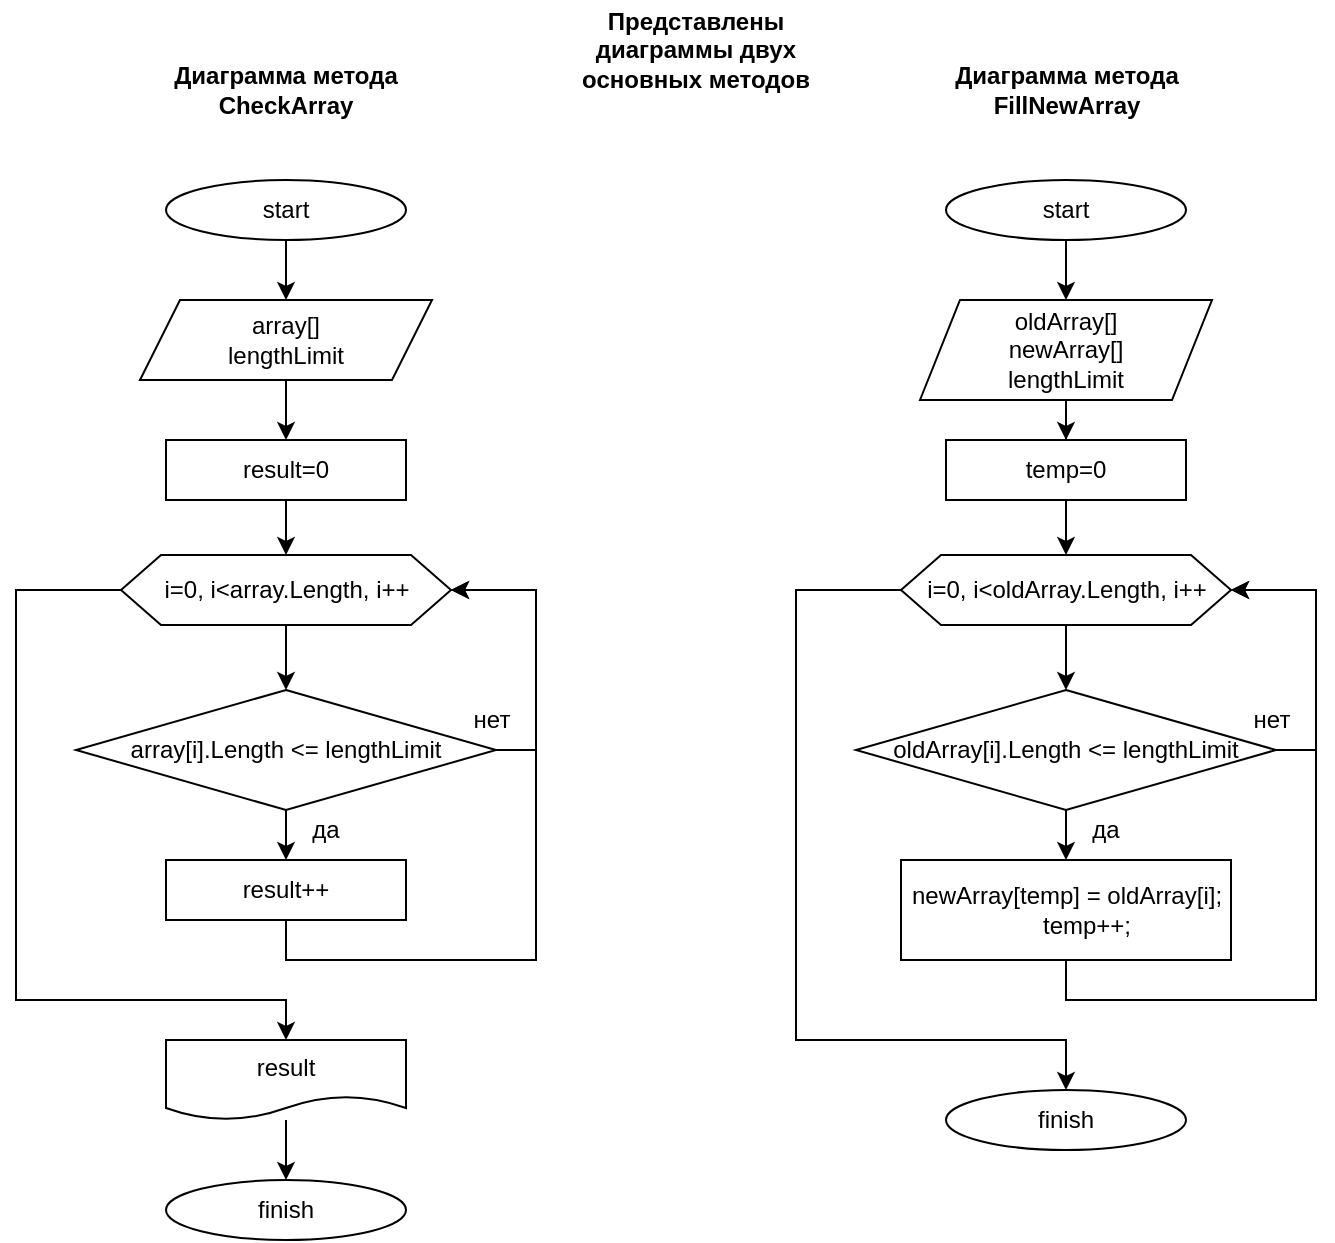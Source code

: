 <mxfile version="21.0.6" type="device"><diagram name="Страница 1" id="M6_9LtNb0X-HC2t6a_3p"><mxGraphModel dx="1050" dy="549" grid="1" gridSize="10" guides="1" tooltips="1" connect="1" arrows="1" fold="1" page="1" pageScale="1" pageWidth="827" pageHeight="1169" math="0" shadow="0"><root><mxCell id="0"/><mxCell id="1" parent="0"/><mxCell id="V_os9nvve_e_BanF_mwp-2" value="&lt;b&gt;Диаграмма метода CheckArray&lt;/b&gt;" style="text;html=1;strokeColor=none;fillColor=none;align=center;verticalAlign=middle;whiteSpace=wrap;rounded=0;" parent="1" vertex="1"><mxGeometry x="135" y="40" width="120" height="30" as="geometry"/></mxCell><mxCell id="asT50CW_k9FRatbkYKm5-34" style="edgeStyle=orthogonalEdgeStyle;rounded=0;orthogonalLoop=1;jettySize=auto;html=1;entryX=0.5;entryY=0;entryDx=0;entryDy=0;" edge="1" parent="1" source="V_os9nvve_e_BanF_mwp-8" target="asT50CW_k9FRatbkYKm5-33"><mxGeometry relative="1" as="geometry"/></mxCell><mxCell id="V_os9nvve_e_BanF_mwp-8" value="start" style="ellipse;whiteSpace=wrap;html=1;" parent="1" vertex="1"><mxGeometry x="135" y="100" width="120" height="30" as="geometry"/></mxCell><mxCell id="asT50CW_k9FRatbkYKm5-62" style="edgeStyle=orthogonalEdgeStyle;rounded=0;orthogonalLoop=1;jettySize=auto;html=1;entryX=0.5;entryY=0;entryDx=0;entryDy=0;" edge="1" parent="1" source="asT50CW_k9FRatbkYKm5-33" target="asT50CW_k9FRatbkYKm5-61"><mxGeometry relative="1" as="geometry"/></mxCell><mxCell id="asT50CW_k9FRatbkYKm5-33" value="array[]&lt;br&gt;lengthLimit" style="shape=parallelogram;perimeter=parallelogramPerimeter;whiteSpace=wrap;html=1;fixedSize=1;" vertex="1" parent="1"><mxGeometry x="122" y="160" width="146" height="40" as="geometry"/></mxCell><mxCell id="asT50CW_k9FRatbkYKm5-54" style="edgeStyle=orthogonalEdgeStyle;rounded=0;orthogonalLoop=1;jettySize=auto;html=1;entryX=0.5;entryY=0;entryDx=0;entryDy=0;" edge="1" parent="1" source="asT50CW_k9FRatbkYKm5-52" target="asT50CW_k9FRatbkYKm5-53"><mxGeometry relative="1" as="geometry"/></mxCell><mxCell id="asT50CW_k9FRatbkYKm5-88" style="edgeStyle=orthogonalEdgeStyle;rounded=0;orthogonalLoop=1;jettySize=auto;html=1;entryX=0.5;entryY=0;entryDx=0;entryDy=0;" edge="1" parent="1" source="asT50CW_k9FRatbkYKm5-52" target="asT50CW_k9FRatbkYKm5-64"><mxGeometry relative="1" as="geometry"><Array as="points"><mxPoint x="60" y="305"/><mxPoint x="60" y="510"/><mxPoint x="195" y="510"/></Array></mxGeometry></mxCell><mxCell id="asT50CW_k9FRatbkYKm5-52" value="i=0, i&amp;lt;array.Length, i++" style="shape=hexagon;perimeter=hexagonPerimeter2;whiteSpace=wrap;html=1;fixedSize=1;" vertex="1" parent="1"><mxGeometry x="112.5" y="287.5" width="165" height="35" as="geometry"/></mxCell><mxCell id="asT50CW_k9FRatbkYKm5-56" style="edgeStyle=orthogonalEdgeStyle;rounded=0;orthogonalLoop=1;jettySize=auto;html=1;entryX=0.5;entryY=0;entryDx=0;entryDy=0;" edge="1" parent="1" source="asT50CW_k9FRatbkYKm5-53" target="asT50CW_k9FRatbkYKm5-55"><mxGeometry relative="1" as="geometry"/></mxCell><mxCell id="asT50CW_k9FRatbkYKm5-57" style="edgeStyle=orthogonalEdgeStyle;rounded=0;orthogonalLoop=1;jettySize=auto;html=1;entryX=1;entryY=0.5;entryDx=0;entryDy=0;" edge="1" parent="1" source="asT50CW_k9FRatbkYKm5-53" target="asT50CW_k9FRatbkYKm5-52"><mxGeometry relative="1" as="geometry"><Array as="points"><mxPoint x="320" y="385"/><mxPoint x="320" y="305"/></Array></mxGeometry></mxCell><mxCell id="asT50CW_k9FRatbkYKm5-53" value="array[i].Length &amp;lt;= lengthLimit" style="rhombus;whiteSpace=wrap;html=1;" vertex="1" parent="1"><mxGeometry x="90" y="355" width="210" height="60" as="geometry"/></mxCell><mxCell id="asT50CW_k9FRatbkYKm5-60" style="edgeStyle=orthogonalEdgeStyle;rounded=0;orthogonalLoop=1;jettySize=auto;html=1;exitX=0.5;exitY=1;exitDx=0;exitDy=0;entryX=1;entryY=0.5;entryDx=0;entryDy=0;" edge="1" parent="1" source="asT50CW_k9FRatbkYKm5-55" target="asT50CW_k9FRatbkYKm5-52"><mxGeometry relative="1" as="geometry"><mxPoint x="322" y="410" as="targetPoint"/><Array as="points"><mxPoint x="195" y="490"/><mxPoint x="320" y="490"/><mxPoint x="320" y="305"/></Array></mxGeometry></mxCell><mxCell id="asT50CW_k9FRatbkYKm5-55" value="result++" style="rounded=0;whiteSpace=wrap;html=1;" vertex="1" parent="1"><mxGeometry x="135" y="440" width="120" height="30" as="geometry"/></mxCell><mxCell id="asT50CW_k9FRatbkYKm5-58" value="да" style="text;html=1;strokeColor=none;fillColor=none;align=center;verticalAlign=middle;whiteSpace=wrap;rounded=0;" vertex="1" parent="1"><mxGeometry x="185" y="410" width="60" height="30" as="geometry"/></mxCell><mxCell id="asT50CW_k9FRatbkYKm5-59" value="нет" style="text;html=1;strokeColor=none;fillColor=none;align=center;verticalAlign=middle;whiteSpace=wrap;rounded=0;" vertex="1" parent="1"><mxGeometry x="268" y="355" width="60" height="30" as="geometry"/></mxCell><mxCell id="asT50CW_k9FRatbkYKm5-63" style="edgeStyle=orthogonalEdgeStyle;rounded=0;orthogonalLoop=1;jettySize=auto;html=1;entryX=0.5;entryY=0;entryDx=0;entryDy=0;" edge="1" parent="1" source="asT50CW_k9FRatbkYKm5-61" target="asT50CW_k9FRatbkYKm5-52"><mxGeometry relative="1" as="geometry"/></mxCell><mxCell id="asT50CW_k9FRatbkYKm5-61" value="result=0" style="rounded=0;whiteSpace=wrap;html=1;" vertex="1" parent="1"><mxGeometry x="135" y="230" width="120" height="30" as="geometry"/></mxCell><mxCell id="asT50CW_k9FRatbkYKm5-67" style="edgeStyle=orthogonalEdgeStyle;rounded=0;orthogonalLoop=1;jettySize=auto;html=1;entryX=0.5;entryY=0;entryDx=0;entryDy=0;" edge="1" parent="1" source="asT50CW_k9FRatbkYKm5-64" target="asT50CW_k9FRatbkYKm5-66"><mxGeometry relative="1" as="geometry"/></mxCell><mxCell id="asT50CW_k9FRatbkYKm5-64" value="result" style="shape=document;whiteSpace=wrap;html=1;boundedLbl=1;" vertex="1" parent="1"><mxGeometry x="135" y="530" width="120" height="40" as="geometry"/></mxCell><mxCell id="asT50CW_k9FRatbkYKm5-66" value="finish" style="ellipse;whiteSpace=wrap;html=1;" vertex="1" parent="1"><mxGeometry x="135" y="600" width="120" height="30" as="geometry"/></mxCell><mxCell id="asT50CW_k9FRatbkYKm5-68" value="&lt;b&gt;Диаграмма метода&lt;br&gt;FillNewArray&lt;/b&gt;" style="text;html=1;strokeColor=none;fillColor=none;align=center;verticalAlign=middle;whiteSpace=wrap;rounded=0;" vertex="1" parent="1"><mxGeometry x="487.5" y="40" width="195" height="30" as="geometry"/></mxCell><mxCell id="asT50CW_k9FRatbkYKm5-69" style="edgeStyle=orthogonalEdgeStyle;rounded=0;orthogonalLoop=1;jettySize=auto;html=1;entryX=0.5;entryY=0;entryDx=0;entryDy=0;" edge="1" parent="1" source="asT50CW_k9FRatbkYKm5-70" target="asT50CW_k9FRatbkYKm5-72"><mxGeometry relative="1" as="geometry"/></mxCell><mxCell id="asT50CW_k9FRatbkYKm5-70" value="start" style="ellipse;whiteSpace=wrap;html=1;" vertex="1" parent="1"><mxGeometry x="525" y="100" width="120" height="30" as="geometry"/></mxCell><mxCell id="asT50CW_k9FRatbkYKm5-71" style="edgeStyle=orthogonalEdgeStyle;rounded=0;orthogonalLoop=1;jettySize=auto;html=1;entryX=0.5;entryY=0;entryDx=0;entryDy=0;" edge="1" parent="1" source="asT50CW_k9FRatbkYKm5-72" target="asT50CW_k9FRatbkYKm5-84"><mxGeometry relative="1" as="geometry"/></mxCell><mxCell id="asT50CW_k9FRatbkYKm5-72" value="oldArray[]&lt;br&gt;newArray[]&lt;br&gt;lengthLimit" style="shape=parallelogram;perimeter=parallelogramPerimeter;whiteSpace=wrap;html=1;fixedSize=1;" vertex="1" parent="1"><mxGeometry x="512" y="160" width="146" height="50" as="geometry"/></mxCell><mxCell id="asT50CW_k9FRatbkYKm5-73" style="edgeStyle=orthogonalEdgeStyle;rounded=0;orthogonalLoop=1;jettySize=auto;html=1;entryX=0.5;entryY=0;entryDx=0;entryDy=0;" edge="1" parent="1" source="asT50CW_k9FRatbkYKm5-75" target="asT50CW_k9FRatbkYKm5-78"><mxGeometry relative="1" as="geometry"/></mxCell><mxCell id="asT50CW_k9FRatbkYKm5-90" style="edgeStyle=orthogonalEdgeStyle;rounded=0;orthogonalLoop=1;jettySize=auto;html=1;entryX=0.5;entryY=0;entryDx=0;entryDy=0;" edge="1" parent="1" source="asT50CW_k9FRatbkYKm5-75" target="asT50CW_k9FRatbkYKm5-87"><mxGeometry relative="1" as="geometry"><mxPoint x="585" y="560" as="targetPoint"/><Array as="points"><mxPoint x="450" y="305"/><mxPoint x="450" y="530"/><mxPoint x="585" y="530"/></Array></mxGeometry></mxCell><mxCell id="asT50CW_k9FRatbkYKm5-75" value="i=0, i&amp;lt;oldArray.Length, i++" style="shape=hexagon;perimeter=hexagonPerimeter2;whiteSpace=wrap;html=1;fixedSize=1;" vertex="1" parent="1"><mxGeometry x="502.5" y="287.5" width="165" height="35" as="geometry"/></mxCell><mxCell id="asT50CW_k9FRatbkYKm5-76" style="edgeStyle=orthogonalEdgeStyle;rounded=0;orthogonalLoop=1;jettySize=auto;html=1;entryX=0.5;entryY=0;entryDx=0;entryDy=0;" edge="1" parent="1" source="asT50CW_k9FRatbkYKm5-78" target="asT50CW_k9FRatbkYKm5-80"><mxGeometry relative="1" as="geometry"/></mxCell><mxCell id="asT50CW_k9FRatbkYKm5-77" style="edgeStyle=orthogonalEdgeStyle;rounded=0;orthogonalLoop=1;jettySize=auto;html=1;entryX=1;entryY=0.5;entryDx=0;entryDy=0;" edge="1" parent="1" source="asT50CW_k9FRatbkYKm5-78" target="asT50CW_k9FRatbkYKm5-75"><mxGeometry relative="1" as="geometry"><Array as="points"><mxPoint x="710" y="385"/><mxPoint x="710" y="305"/></Array></mxGeometry></mxCell><mxCell id="asT50CW_k9FRatbkYKm5-78" value="oldArray[i].Length &amp;lt;= lengthLimit" style="rhombus;whiteSpace=wrap;html=1;" vertex="1" parent="1"><mxGeometry x="480" y="355" width="210" height="60" as="geometry"/></mxCell><mxCell id="asT50CW_k9FRatbkYKm5-79" style="edgeStyle=orthogonalEdgeStyle;rounded=0;orthogonalLoop=1;jettySize=auto;html=1;exitX=0.5;exitY=1;exitDx=0;exitDy=0;entryX=1;entryY=0.5;entryDx=0;entryDy=0;" edge="1" parent="1" source="asT50CW_k9FRatbkYKm5-80" target="asT50CW_k9FRatbkYKm5-75"><mxGeometry relative="1" as="geometry"><mxPoint x="712" y="410" as="targetPoint"/><Array as="points"><mxPoint x="585" y="510"/><mxPoint x="710" y="510"/><mxPoint x="710" y="305"/></Array></mxGeometry></mxCell><mxCell id="asT50CW_k9FRatbkYKm5-80" value="&lt;div&gt;newArray[temp] = oldArray[i];&lt;/div&gt;&lt;div&gt;&amp;nbsp; &amp;nbsp; &amp;nbsp; temp++;&lt;/div&gt;" style="rounded=0;whiteSpace=wrap;html=1;" vertex="1" parent="1"><mxGeometry x="502.5" y="440" width="165" height="50" as="geometry"/></mxCell><mxCell id="asT50CW_k9FRatbkYKm5-81" value="да" style="text;html=1;strokeColor=none;fillColor=none;align=center;verticalAlign=middle;whiteSpace=wrap;rounded=0;" vertex="1" parent="1"><mxGeometry x="575" y="410" width="60" height="30" as="geometry"/></mxCell><mxCell id="asT50CW_k9FRatbkYKm5-82" value="нет" style="text;html=1;strokeColor=none;fillColor=none;align=center;verticalAlign=middle;whiteSpace=wrap;rounded=0;" vertex="1" parent="1"><mxGeometry x="658" y="355" width="60" height="30" as="geometry"/></mxCell><mxCell id="asT50CW_k9FRatbkYKm5-83" style="edgeStyle=orthogonalEdgeStyle;rounded=0;orthogonalLoop=1;jettySize=auto;html=1;entryX=0.5;entryY=0;entryDx=0;entryDy=0;" edge="1" parent="1" source="asT50CW_k9FRatbkYKm5-84" target="asT50CW_k9FRatbkYKm5-75"><mxGeometry relative="1" as="geometry"/></mxCell><mxCell id="asT50CW_k9FRatbkYKm5-84" value="temp=0" style="rounded=0;whiteSpace=wrap;html=1;" vertex="1" parent="1"><mxGeometry x="525" y="230" width="120" height="30" as="geometry"/></mxCell><mxCell id="asT50CW_k9FRatbkYKm5-87" value="finish" style="ellipse;whiteSpace=wrap;html=1;" vertex="1" parent="1"><mxGeometry x="525" y="555" width="120" height="30" as="geometry"/></mxCell><mxCell id="asT50CW_k9FRatbkYKm5-92" value="&lt;b&gt;Представлены диаграммы двух основных методов&lt;/b&gt;" style="text;html=1;strokeColor=none;fillColor=none;align=center;verticalAlign=middle;whiteSpace=wrap;rounded=0;" vertex="1" parent="1"><mxGeometry x="340" y="10" width="120" height="50" as="geometry"/></mxCell></root></mxGraphModel></diagram></mxfile>